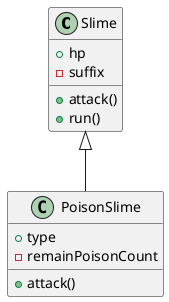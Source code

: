 @startuml

class Slime {
  +hp
  -suffix

  +attack()
  +run()
}

class PoisonSlime {
    +type
    -remainPoisonCount

    +attack()
}

Slime <|-- PoisonSlime

@enduml